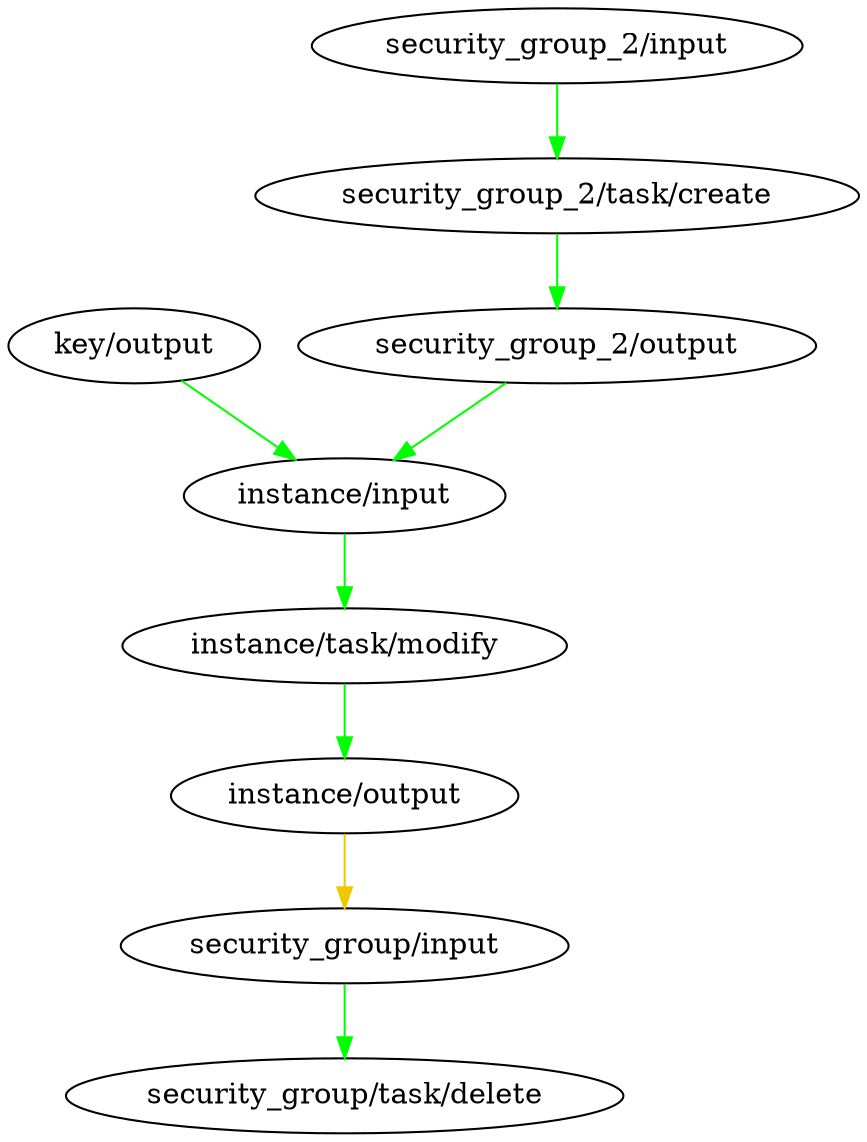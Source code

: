 digraph {
	"security_group/input"
	"security_group/task/delete"
	"key/output"
	"security_group_2/input"
	"security_group_2/output"
	"security_group_2/task/create"
	"instance/input"
	"instance/output"
	"instance/task/modify"
	"security_group/input" -> "security_group/task/delete" [color=green]
	"key/output" -> "instance/input" [color=green]
	"security_group_2/input" -> "security_group_2/task/create" [color=green]
	"security_group_2/output" -> "instance/input" [color=green]
	"security_group_2/task/create" -> "security_group_2/output" [color=green]
	"instance/input" -> "instance/task/modify" [color=green]
	"instance/output" -> "security_group/input" [color=gold2]
	"instance/task/modify" -> "instance/output" [color=green]
}

